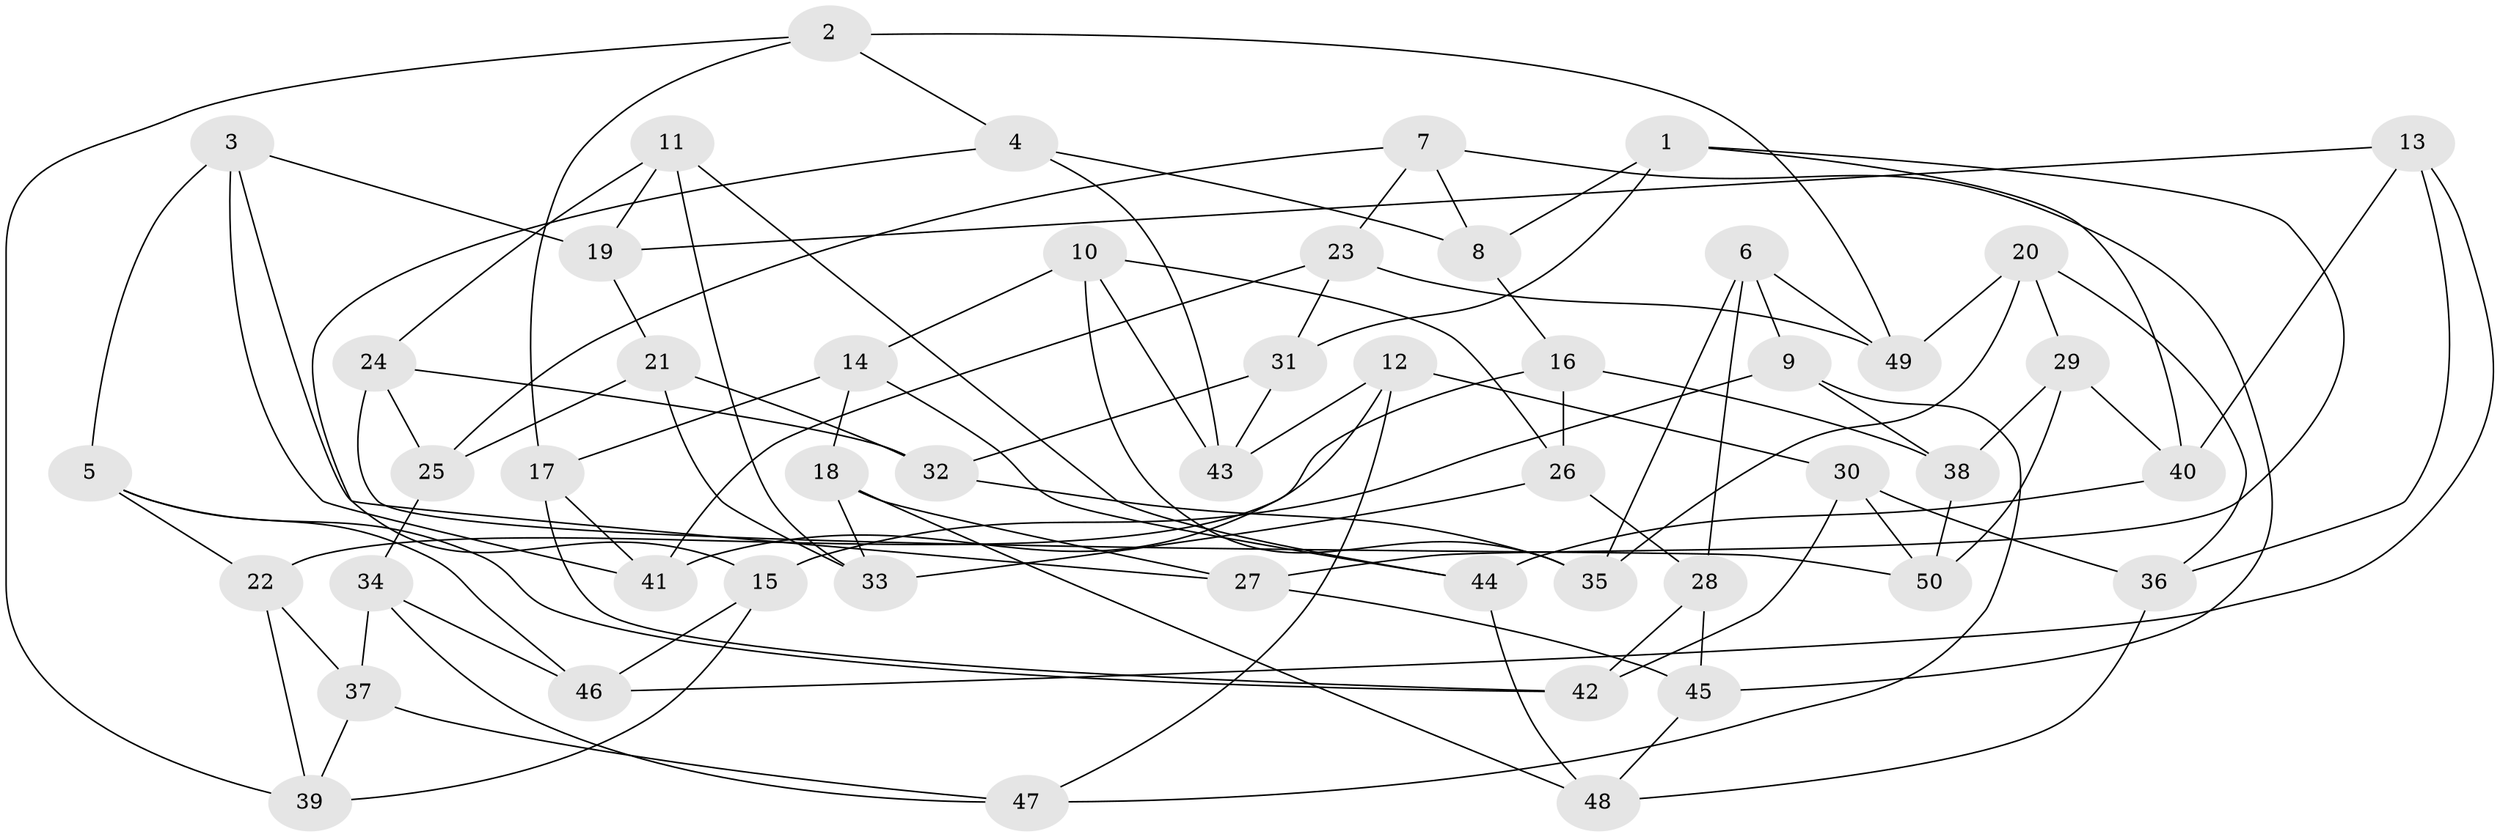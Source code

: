 // coarse degree distribution, {6: 0.35294117647058826, 8: 0.11764705882352941, 5: 0.23529411764705882, 7: 0.11764705882352941, 4: 0.17647058823529413}
// Generated by graph-tools (version 1.1) at 2025/38/03/04/25 23:38:17]
// undirected, 50 vertices, 100 edges
graph export_dot {
  node [color=gray90,style=filled];
  1;
  2;
  3;
  4;
  5;
  6;
  7;
  8;
  9;
  10;
  11;
  12;
  13;
  14;
  15;
  16;
  17;
  18;
  19;
  20;
  21;
  22;
  23;
  24;
  25;
  26;
  27;
  28;
  29;
  30;
  31;
  32;
  33;
  34;
  35;
  36;
  37;
  38;
  39;
  40;
  41;
  42;
  43;
  44;
  45;
  46;
  47;
  48;
  49;
  50;
  1 -- 8;
  1 -- 40;
  1 -- 31;
  1 -- 27;
  2 -- 49;
  2 -- 17;
  2 -- 39;
  2 -- 4;
  3 -- 41;
  3 -- 27;
  3 -- 19;
  3 -- 5;
  4 -- 15;
  4 -- 8;
  4 -- 43;
  5 -- 46;
  5 -- 22;
  5 -- 42;
  6 -- 28;
  6 -- 35;
  6 -- 49;
  6 -- 9;
  7 -- 25;
  7 -- 23;
  7 -- 45;
  7 -- 8;
  8 -- 16;
  9 -- 38;
  9 -- 47;
  9 -- 15;
  10 -- 26;
  10 -- 35;
  10 -- 14;
  10 -- 43;
  11 -- 24;
  11 -- 33;
  11 -- 44;
  11 -- 19;
  12 -- 43;
  12 -- 47;
  12 -- 41;
  12 -- 30;
  13 -- 19;
  13 -- 36;
  13 -- 46;
  13 -- 40;
  14 -- 44;
  14 -- 18;
  14 -- 17;
  15 -- 39;
  15 -- 46;
  16 -- 22;
  16 -- 38;
  16 -- 26;
  17 -- 41;
  17 -- 42;
  18 -- 33;
  18 -- 48;
  18 -- 27;
  19 -- 21;
  20 -- 29;
  20 -- 36;
  20 -- 35;
  20 -- 49;
  21 -- 32;
  21 -- 25;
  21 -- 33;
  22 -- 37;
  22 -- 39;
  23 -- 41;
  23 -- 31;
  23 -- 49;
  24 -- 32;
  24 -- 25;
  24 -- 50;
  25 -- 34;
  26 -- 33;
  26 -- 28;
  27 -- 45;
  28 -- 42;
  28 -- 45;
  29 -- 38;
  29 -- 50;
  29 -- 40;
  30 -- 42;
  30 -- 36;
  30 -- 50;
  31 -- 43;
  31 -- 32;
  32 -- 35;
  34 -- 47;
  34 -- 46;
  34 -- 37;
  36 -- 48;
  37 -- 47;
  37 -- 39;
  38 -- 50;
  40 -- 44;
  44 -- 48;
  45 -- 48;
}

